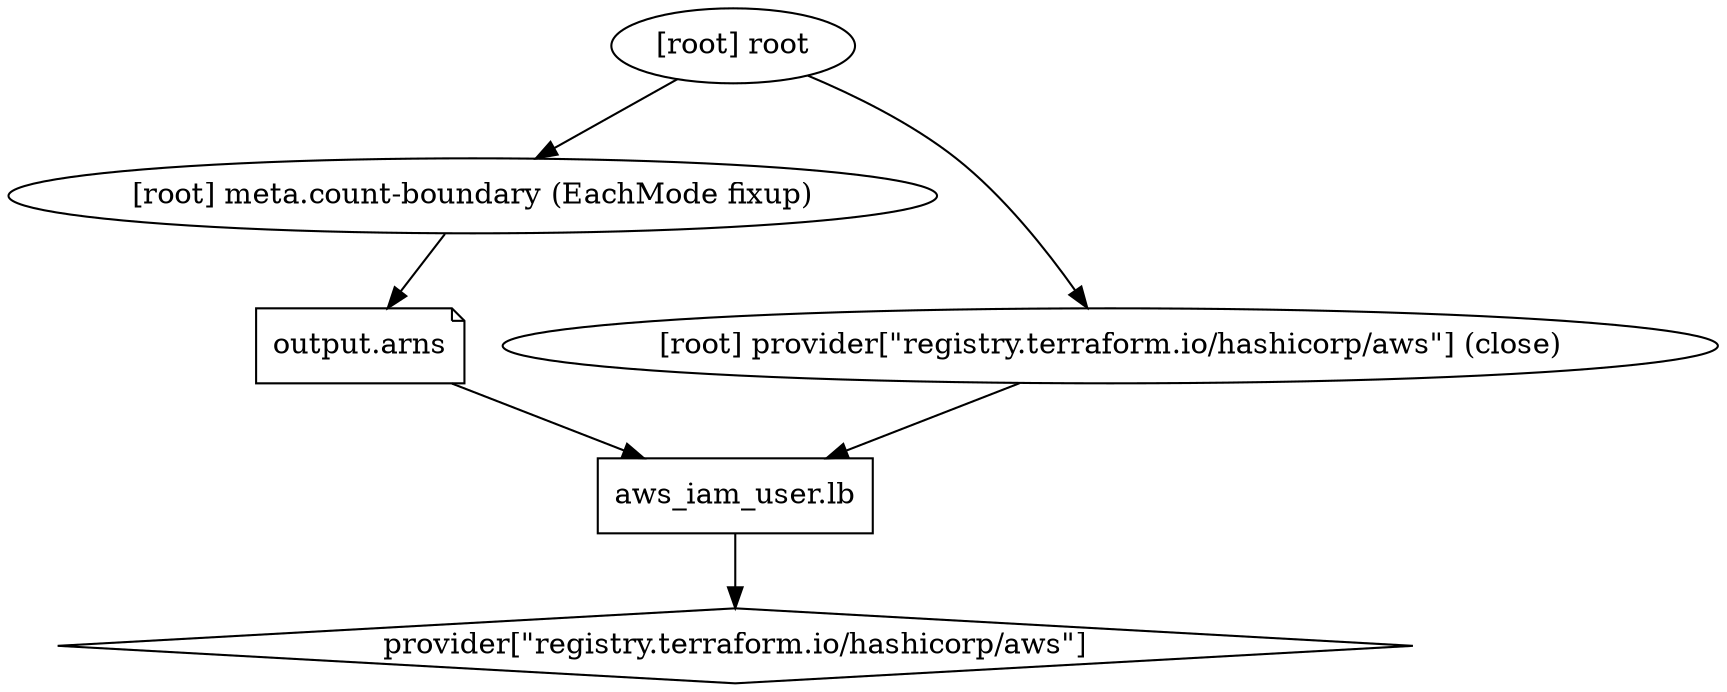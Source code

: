 digraph {
	compound = "true"
	newrank = "true"
	subgraph "root" {
		"[root] aws_iam_user.lb (expand)" [label = "aws_iam_user.lb", shape = "box"]
		"[root] output.arns" [label = "output.arns", shape = "note"]
		"[root] provider[\"registry.terraform.io/hashicorp/aws\"]" [label = "provider[\"registry.terraform.io/hashicorp/aws\"]", shape = "diamond"]
		"[root] aws_iam_user.lb (expand)" -> "[root] provider[\"registry.terraform.io/hashicorp/aws\"]"
		"[root] meta.count-boundary (EachMode fixup)" -> "[root] output.arns"
		"[root] output.arns" -> "[root] aws_iam_user.lb (expand)"
		"[root] provider[\"registry.terraform.io/hashicorp/aws\"] (close)" -> "[root] aws_iam_user.lb (expand)"
		"[root] root" -> "[root] meta.count-boundary (EachMode fixup)"
		"[root] root" -> "[root] provider[\"registry.terraform.io/hashicorp/aws\"] (close)"
	}
}

